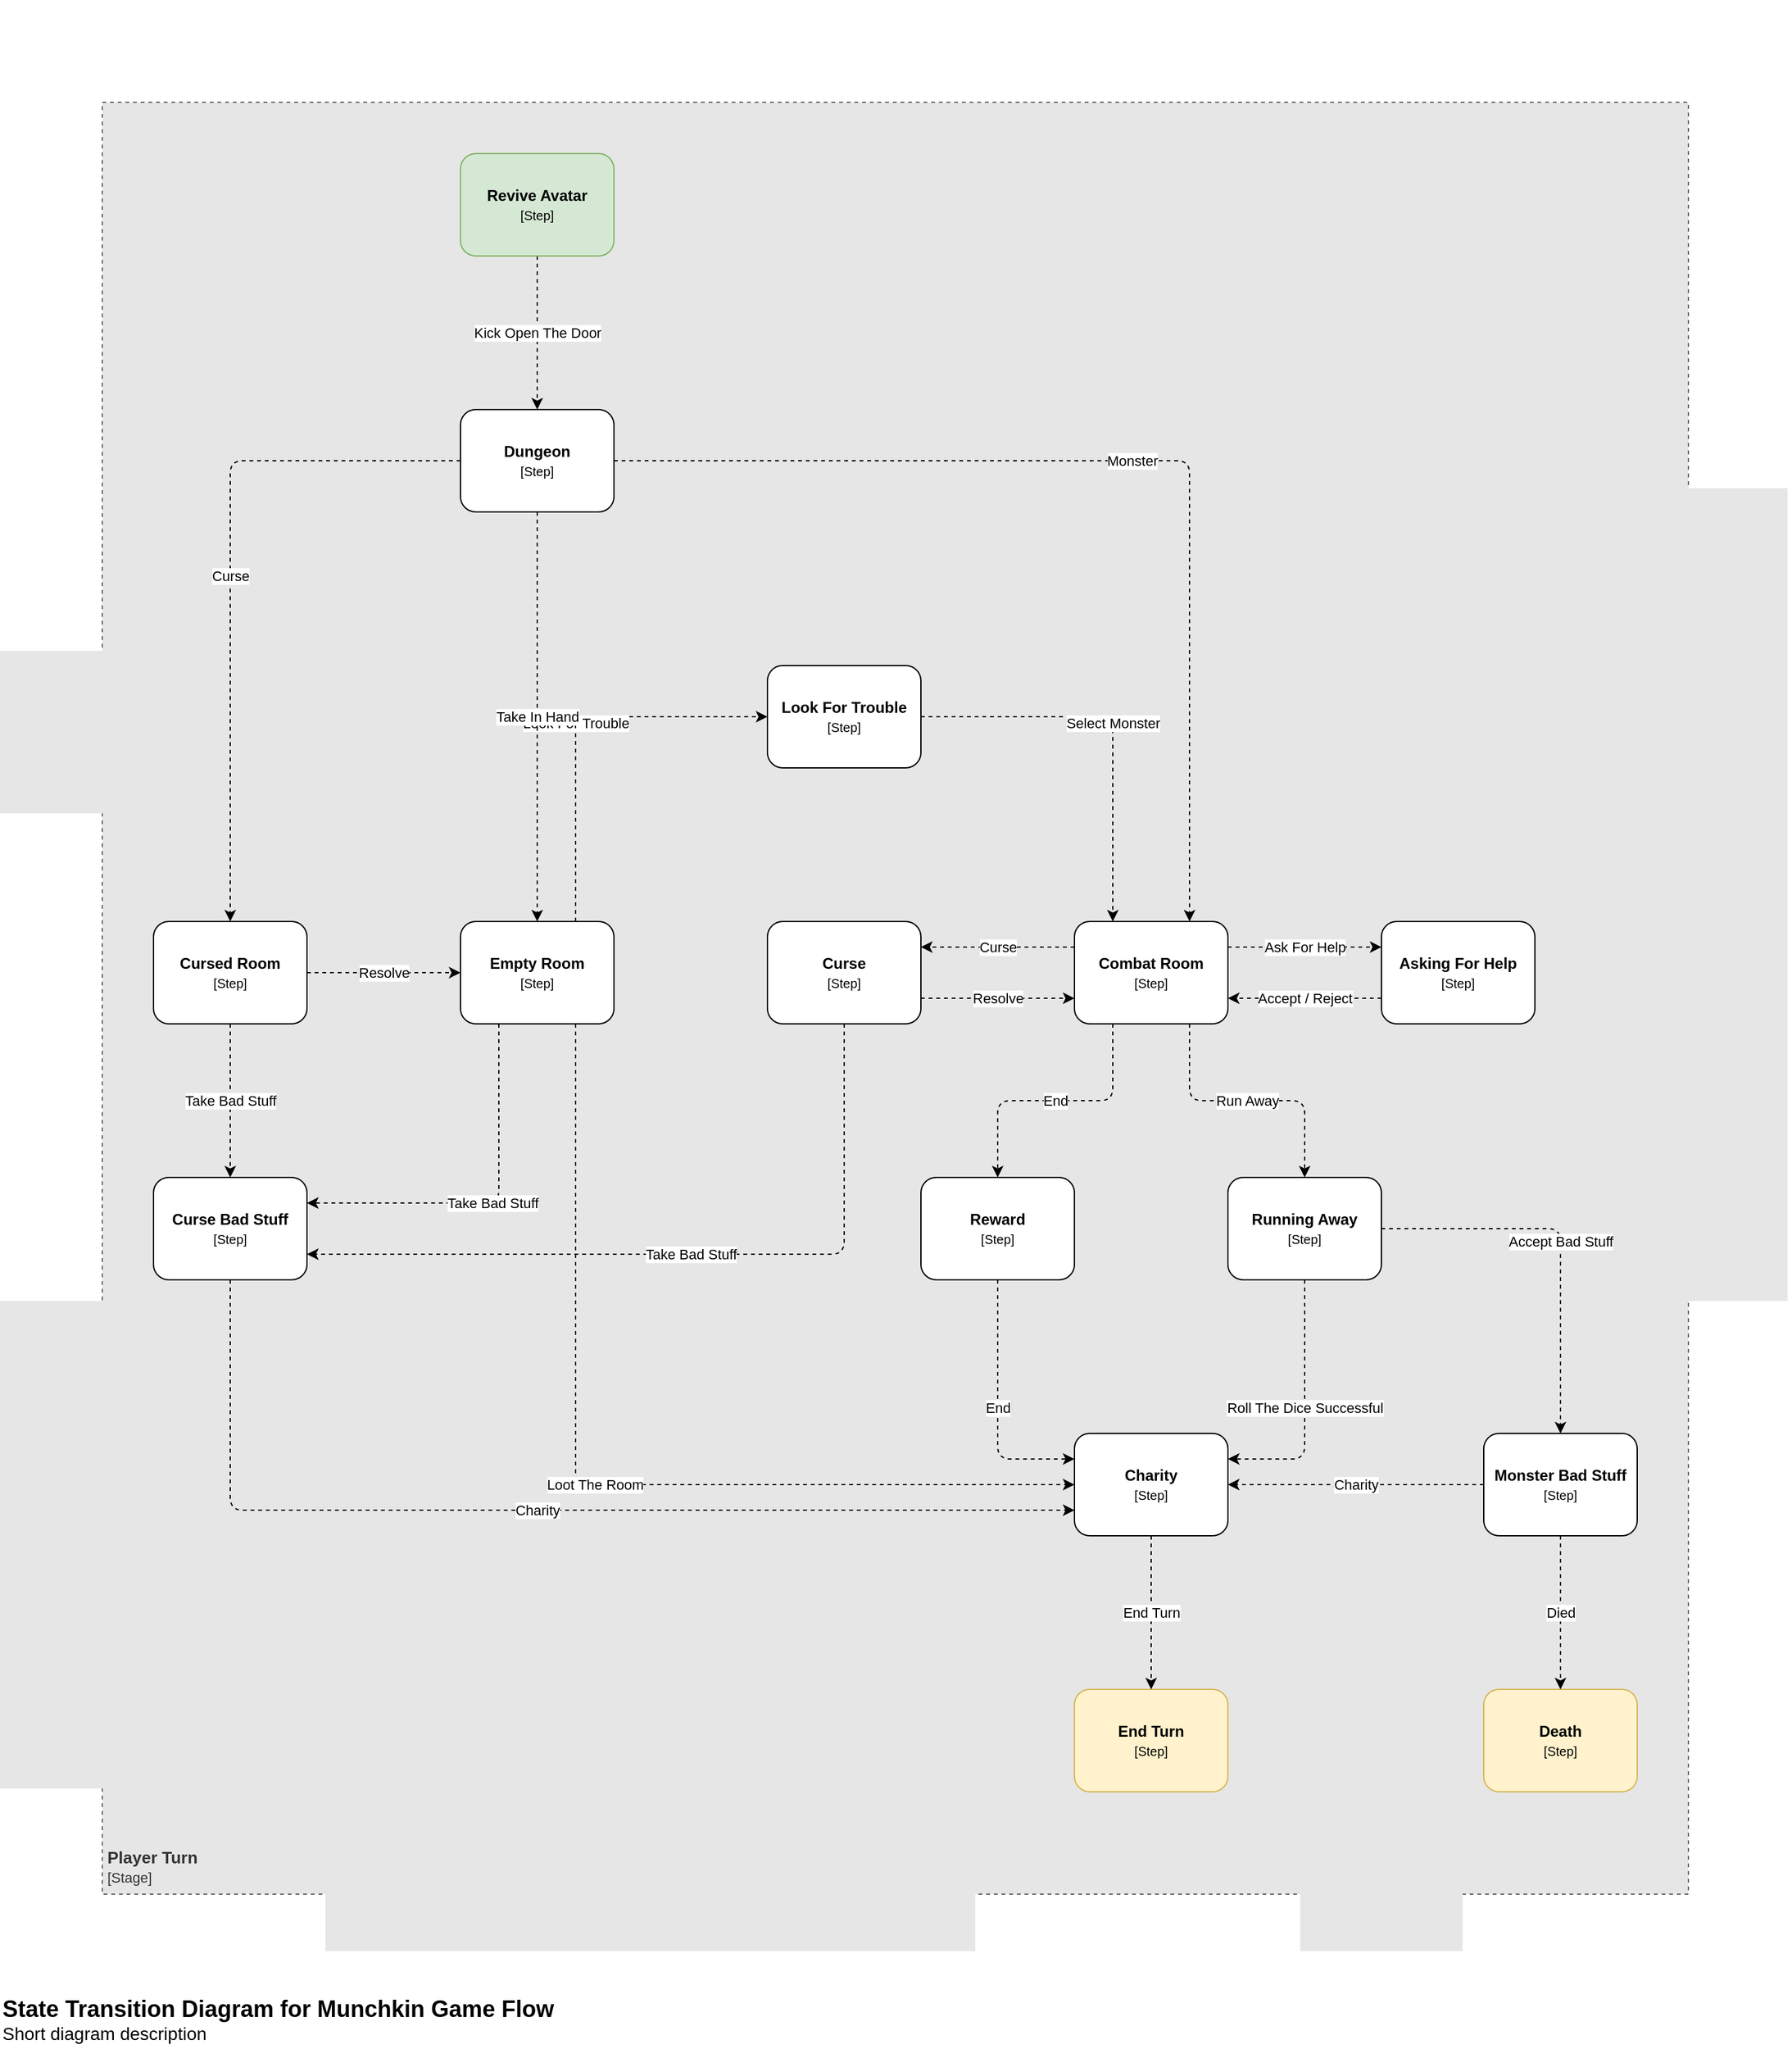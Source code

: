 <mxfile version="16.5.1" type="device" pages="3"><diagram name="component.state.player-turn" id="cXPYLvZfuLQ-jO-gukjY"><mxGraphModel dx="1422" dy="1433" grid="1" gridSize="10" guides="1" tooltips="1" connect="1" arrows="1" fold="1" page="0" pageScale="1" pageWidth="850" pageHeight="1100" math="0" shadow="0"><root><mxCell id="AWVqHF9RWZAU4xkhcVH8-0"/><mxCell id="AWVqHF9RWZAU4xkhcVH8-1" parent="AWVqHF9RWZAU4xkhcVH8-0"/><mxCell id="AWVqHF9RWZAU4xkhcVH8-2" value="&lt;b&gt;&lt;font style=&quot;font-size: 18px&quot;&gt;State Transition Diagram for Munchkin Game Flow&lt;/font&gt;&lt;/b&gt;&lt;br&gt;&lt;font style=&quot;font-size: 14px&quot;&gt;Short diagram description&lt;/font&gt;" style="rounded=0;whiteSpace=wrap;html=1;verticalAlign=bottom;align=left;strokeColor=none;fillColor=none;" parent="AWVqHF9RWZAU4xkhcVH8-1" vertex="1"><mxGeometry y="-280" width="1400" height="1600" as="geometry"/></mxCell><mxCell id="AWVqHF9RWZAU4xkhcVH8-3" value="&lt;b&gt;&lt;font style=&quot;font-size: 13px&quot;&gt;Player Turn&lt;/font&gt;&lt;/b&gt;&lt;br style=&quot;font-size: 12px&quot;&gt;&lt;font style=&quot;font-size: 11px&quot;&gt;[Stage]&lt;/font&gt;" style="rounded=0;whiteSpace=wrap;html=1;dashed=1;verticalAlign=bottom;align=left;fontSize=12;spacingBottom=4;spacingLeft=2;fillColor=#E6E6E6;fontColor=#333333;strokeColor=#666666;" parent="AWVqHF9RWZAU4xkhcVH8-1" vertex="1"><mxGeometry x="80" y="-200" width="1240" height="1400" as="geometry"/></mxCell><mxCell id="AWVqHF9RWZAU4xkhcVH8-4" value="Kick Open The Door" style="endArrow=classic;html=1;dashed=1;edgeStyle=orthogonalEdgeStyle;" parent="AWVqHF9RWZAU4xkhcVH8-1" source="AWVqHF9RWZAU4xkhcVH8-6" target="AWVqHF9RWZAU4xkhcVH8-5" edge="1"><mxGeometry width="50" height="50" relative="1" as="geometry"><mxPoint x="60" y="-40" as="sourcePoint"/><mxPoint x="130" y="-50" as="targetPoint"/></mxGeometry></mxCell><mxCell id="AWVqHF9RWZAU4xkhcVH8-5" value="&lt;b&gt;Dungeon&lt;br&gt;&lt;/b&gt;&lt;font style=&quot;font-size: 10px&quot;&gt;[Step]&lt;br&gt;&lt;/font&gt;" style="rounded=1;whiteSpace=wrap;html=1;align=center;" parent="AWVqHF9RWZAU4xkhcVH8-1" vertex="1"><mxGeometry x="360" y="40" width="120" height="80" as="geometry"/></mxCell><mxCell id="AWVqHF9RWZAU4xkhcVH8-6" value="&lt;b&gt;Revive Avatar&lt;br&gt;&lt;/b&gt;&lt;font style=&quot;font-size: 10px&quot;&gt;[Step]&lt;br&gt;&lt;/font&gt;" style="rounded=1;whiteSpace=wrap;html=1;align=center;fillColor=#d5e8d4;strokeColor=#82b366;" parent="AWVqHF9RWZAU4xkhcVH8-1" vertex="1"><mxGeometry x="360" y="-160" width="120" height="80" as="geometry"/></mxCell><mxCell id="AWVqHF9RWZAU4xkhcVH8-7" value="&lt;b&gt;Charity&lt;br&gt;&lt;/b&gt;&lt;font style=&quot;font-size: 10px&quot;&gt;[Step]&lt;br&gt;&lt;/font&gt;" style="rounded=1;whiteSpace=wrap;html=1;align=center;" parent="AWVqHF9RWZAU4xkhcVH8-1" vertex="1"><mxGeometry x="840" y="840" width="120" height="80" as="geometry"/></mxCell><mxCell id="AWVqHF9RWZAU4xkhcVH8-9" value="&lt;b&gt;Cursed Room&lt;br&gt;&lt;/b&gt;&lt;font style=&quot;font-size: 10px&quot;&gt;[Step]&lt;br&gt;&lt;/font&gt;" style="rounded=1;whiteSpace=wrap;html=1;align=center;" parent="AWVqHF9RWZAU4xkhcVH8-1" vertex="1"><mxGeometry x="120" y="440" width="120" height="80" as="geometry"/></mxCell><mxCell id="AWVqHF9RWZAU4xkhcVH8-11" value="Curse" style="endArrow=classic;html=1;dashed=1;edgeStyle=orthogonalEdgeStyle;exitX=0;exitY=0.5;exitDx=0;exitDy=0;" parent="AWVqHF9RWZAU4xkhcVH8-1" source="AWVqHF9RWZAU4xkhcVH8-5" target="AWVqHF9RWZAU4xkhcVH8-9" edge="1"><mxGeometry width="50" height="50" relative="1" as="geometry"><mxPoint x="160" y="280" as="sourcePoint"/><mxPoint x="740" y="250" as="targetPoint"/></mxGeometry></mxCell><mxCell id="AWVqHF9RWZAU4xkhcVH8-13" value="&lt;b&gt;Combat Room&lt;br&gt;&lt;/b&gt;&lt;font style=&quot;font-size: 10px&quot;&gt;[Step]&lt;br&gt;&lt;/font&gt;" style="rounded=1;whiteSpace=wrap;html=1;align=center;" parent="AWVqHF9RWZAU4xkhcVH8-1" vertex="1"><mxGeometry x="840" y="440" width="120" height="80" as="geometry"/></mxCell><mxCell id="AWVqHF9RWZAU4xkhcVH8-14" value="&lt;b&gt;Curse&lt;br&gt;&lt;/b&gt;&lt;font style=&quot;font-size: 10px&quot;&gt;[Step]&lt;br&gt;&lt;/font&gt;" style="rounded=1;whiteSpace=wrap;html=1;align=center;" parent="AWVqHF9RWZAU4xkhcVH8-1" vertex="1"><mxGeometry x="600" y="440" width="120" height="80" as="geometry"/></mxCell><mxCell id="AWVqHF9RWZAU4xkhcVH8-16" value="Look For Trouble" style="endArrow=classic;html=1;dashed=1;edgeStyle=orthogonalEdgeStyle;exitX=0.75;exitY=0;exitDx=0;exitDy=0;entryX=0;entryY=0.5;entryDx=0;entryDy=0;" parent="AWVqHF9RWZAU4xkhcVH8-1" source="AWVqHF9RWZAU4xkhcVH8-20" target="AWVqHF9RWZAU4xkhcVH8-25" edge="1"><mxGeometry width="50" height="50" relative="1" as="geometry"><mxPoint x="-60" y="160" as="sourcePoint"/><mxPoint x="-60" y="400" as="targetPoint"/></mxGeometry></mxCell><mxCell id="AWVqHF9RWZAU4xkhcVH8-17" value="End" style="endArrow=classic;html=1;dashed=1;edgeStyle=orthogonalEdgeStyle;exitX=0.25;exitY=1;exitDx=0;exitDy=0;" parent="AWVqHF9RWZAU4xkhcVH8-1" source="AWVqHF9RWZAU4xkhcVH8-13" target="Yfw0GV_FwTOtBfbygZ8k-1" edge="1"><mxGeometry width="50" height="50" relative="1" as="geometry"><mxPoint x="-740" y="720" as="sourcePoint"/><mxPoint x="-660" y="640" as="targetPoint"/></mxGeometry></mxCell><mxCell id="AWVqHF9RWZAU4xkhcVH8-18" value="&lt;b&gt;Running Away&lt;br&gt;&lt;/b&gt;&lt;font style=&quot;font-size: 10px&quot;&gt;[Step]&lt;br&gt;&lt;/font&gt;" style="rounded=1;whiteSpace=wrap;html=1;align=center;" parent="AWVqHF9RWZAU4xkhcVH8-1" vertex="1"><mxGeometry x="960" y="640" width="120" height="80" as="geometry"/></mxCell><mxCell id="AWVqHF9RWZAU4xkhcVH8-19" value="Roll The Dice Successful" style="endArrow=classic;html=1;dashed=1;edgeStyle=orthogonalEdgeStyle;entryX=1;entryY=0.25;entryDx=0;entryDy=0;exitX=0.5;exitY=1;exitDx=0;exitDy=0;" parent="AWVqHF9RWZAU4xkhcVH8-1" source="AWVqHF9RWZAU4xkhcVH8-18" target="AWVqHF9RWZAU4xkhcVH8-7" edge="1"><mxGeometry width="50" height="50" relative="1" as="geometry"><mxPoint x="-400" y="540" as="sourcePoint"/><mxPoint y="740" as="targetPoint"/></mxGeometry></mxCell><mxCell id="AWVqHF9RWZAU4xkhcVH8-20" value="&lt;b&gt;Empty Room&lt;br&gt;&lt;/b&gt;&lt;font style=&quot;font-size: 10px&quot;&gt;[Step]&lt;br&gt;&lt;/font&gt;" style="rounded=1;whiteSpace=wrap;html=1;align=center;" parent="AWVqHF9RWZAU4xkhcVH8-1" vertex="1"><mxGeometry x="360" y="440" width="120" height="80" as="geometry"/></mxCell><mxCell id="AWVqHF9RWZAU4xkhcVH8-21" value="Resolve" style="endArrow=classic;html=1;dashed=1;edgeStyle=orthogonalEdgeStyle;" parent="AWVqHF9RWZAU4xkhcVH8-1" source="AWVqHF9RWZAU4xkhcVH8-9" target="AWVqHF9RWZAU4xkhcVH8-20" edge="1"><mxGeometry width="50" height="50" relative="1" as="geometry"><mxPoint x="-330" y="530" as="sourcePoint"/><mxPoint x="280" y="480" as="targetPoint"/><mxPoint as="offset"/></mxGeometry></mxCell><mxCell id="AWVqHF9RWZAU4xkhcVH8-22" value="&lt;b&gt;Curse Bad Stuff&lt;br&gt;&lt;/b&gt;&lt;font style=&quot;font-size: 10px&quot;&gt;[Step]&lt;br&gt;&lt;/font&gt;" style="rounded=1;whiteSpace=wrap;html=1;align=center;" parent="AWVqHF9RWZAU4xkhcVH8-1" vertex="1"><mxGeometry x="120" y="640" width="120" height="80" as="geometry"/></mxCell><mxCell id="AWVqHF9RWZAU4xkhcVH8-23" value="&lt;b&gt;Death&lt;br&gt;&lt;/b&gt;&lt;font style=&quot;font-size: 10px&quot;&gt;[Step]&lt;br&gt;&lt;/font&gt;" style="rounded=1;whiteSpace=wrap;html=1;align=center;fillColor=#fff2cc;strokeColor=#d6b656;" parent="AWVqHF9RWZAU4xkhcVH8-1" vertex="1"><mxGeometry x="1160" y="1040" width="120" height="80" as="geometry"/></mxCell><mxCell id="AWVqHF9RWZAU4xkhcVH8-25" value="&lt;b&gt;Look For Trouble&lt;br&gt;&lt;/b&gt;&lt;font style=&quot;font-size: 10px&quot;&gt;[Step]&lt;br&gt;&lt;/font&gt;" style="rounded=1;whiteSpace=wrap;html=1;align=center;" parent="AWVqHF9RWZAU4xkhcVH8-1" vertex="1"><mxGeometry x="600" y="240" width="120" height="80" as="geometry"/></mxCell><mxCell id="AWVqHF9RWZAU4xkhcVH8-26" value="Take In Hand" style="endArrow=classic;html=1;dashed=1;edgeStyle=orthogonalEdgeStyle;" parent="AWVqHF9RWZAU4xkhcVH8-1" source="AWVqHF9RWZAU4xkhcVH8-5" target="AWVqHF9RWZAU4xkhcVH8-20" edge="1"><mxGeometry width="50" height="50" relative="1" as="geometry"><mxPoint x="90" y="290" as="sourcePoint"/><mxPoint x="-50" y="450" as="targetPoint"/></mxGeometry></mxCell><mxCell id="AWVqHF9RWZAU4xkhcVH8-27" value="Loot The Room" style="endArrow=classic;html=1;dashed=1;edgeStyle=orthogonalEdgeStyle;entryX=0;entryY=0.5;entryDx=0;entryDy=0;exitX=0.75;exitY=1;exitDx=0;exitDy=0;" parent="AWVqHF9RWZAU4xkhcVH8-1" source="AWVqHF9RWZAU4xkhcVH8-20" target="AWVqHF9RWZAU4xkhcVH8-7" edge="1"><mxGeometry width="50" height="50" relative="1" as="geometry"><mxPoint x="210" y="290" as="sourcePoint"/><mxPoint x="320" y="340" as="targetPoint"/></mxGeometry></mxCell><mxCell id="AWVqHF9RWZAU4xkhcVH8-28" value="Curse" style="endArrow=classic;html=1;dashed=1;edgeStyle=orthogonalEdgeStyle;exitX=0;exitY=0.25;exitDx=0;exitDy=0;entryX=1;entryY=0.25;entryDx=0;entryDy=0;" parent="AWVqHF9RWZAU4xkhcVH8-1" source="AWVqHF9RWZAU4xkhcVH8-13" target="AWVqHF9RWZAU4xkhcVH8-14" edge="1"><mxGeometry width="50" height="50" relative="1" as="geometry"><mxPoint x="410" y="440" as="sourcePoint"/><mxPoint x="540" y="520" as="targetPoint"/></mxGeometry></mxCell><mxCell id="AWVqHF9RWZAU4xkhcVH8-29" value="Resolve" style="endArrow=classic;html=1;dashed=1;edgeStyle=orthogonalEdgeStyle;exitX=1;exitY=0.75;exitDx=0;exitDy=0;entryX=0;entryY=0.75;entryDx=0;entryDy=0;" parent="AWVqHF9RWZAU4xkhcVH8-1" source="AWVqHF9RWZAU4xkhcVH8-14" target="AWVqHF9RWZAU4xkhcVH8-13" edge="1"><mxGeometry width="50" height="50" relative="1" as="geometry"><mxPoint x="910" y="790" as="sourcePoint"/><mxPoint x="830" y="630" as="targetPoint"/></mxGeometry></mxCell><mxCell id="AWVqHF9RWZAU4xkhcVH8-30" value="&lt;b&gt;Asking For Help&lt;br&gt;&lt;/b&gt;&lt;font style=&quot;font-size: 10px&quot;&gt;[Step]&lt;br&gt;&lt;/font&gt;" style="rounded=1;whiteSpace=wrap;html=1;align=center;" parent="AWVqHF9RWZAU4xkhcVH8-1" vertex="1"><mxGeometry x="1080" y="440" width="120" height="80" as="geometry"/></mxCell><mxCell id="AWVqHF9RWZAU4xkhcVH8-31" value="Ask For Help" style="endArrow=classic;html=1;dashed=1;edgeStyle=orthogonalEdgeStyle;entryX=0;entryY=0.25;entryDx=0;entryDy=0;exitX=1;exitY=0.25;exitDx=0;exitDy=0;" parent="AWVqHF9RWZAU4xkhcVH8-1" source="AWVqHF9RWZAU4xkhcVH8-13" target="AWVqHF9RWZAU4xkhcVH8-30" edge="1"><mxGeometry width="50" height="50" relative="1" as="geometry"><mxPoint x="580" y="640" as="sourcePoint"/><mxPoint x="830" y="610" as="targetPoint"/></mxGeometry></mxCell><mxCell id="AWVqHF9RWZAU4xkhcVH8-32" value="Accept / Reject" style="endArrow=classic;html=1;dashed=1;edgeStyle=orthogonalEdgeStyle;exitX=0;exitY=0.75;exitDx=0;exitDy=0;entryX=1;entryY=0.75;entryDx=0;entryDy=0;" parent="AWVqHF9RWZAU4xkhcVH8-1" source="AWVqHF9RWZAU4xkhcVH8-30" target="AWVqHF9RWZAU4xkhcVH8-13" edge="1"><mxGeometry width="50" height="50" relative="1" as="geometry"><mxPoint x="830" y="650" as="sourcePoint"/><mxPoint x="580" y="680" as="targetPoint"/></mxGeometry></mxCell><mxCell id="AWVqHF9RWZAU4xkhcVH8-33" value="Select Monster" style="endArrow=classic;html=1;dashed=1;edgeStyle=orthogonalEdgeStyle;entryX=0.25;entryY=0;entryDx=0;entryDy=0;" parent="AWVqHF9RWZAU4xkhcVH8-1" source="AWVqHF9RWZAU4xkhcVH8-25" target="AWVqHF9RWZAU4xkhcVH8-13" edge="1"><mxGeometry width="50" height="50" relative="1" as="geometry"><mxPoint x="410" y="440" as="sourcePoint"/><mxPoint x="540" y="520" as="targetPoint"/></mxGeometry></mxCell><mxCell id="AWVqHF9RWZAU4xkhcVH8-34" value="Run Away" style="endArrow=classic;html=1;dashed=1;edgeStyle=orthogonalEdgeStyle;exitX=0.75;exitY=1;exitDx=0;exitDy=0;" parent="AWVqHF9RWZAU4xkhcVH8-1" source="AWVqHF9RWZAU4xkhcVH8-13" target="AWVqHF9RWZAU4xkhcVH8-18" edge="1"><mxGeometry width="50" height="50" relative="1" as="geometry"><mxPoint x="530" y="940" as="sourcePoint"/><mxPoint x="210" y="850" as="targetPoint"/></mxGeometry></mxCell><mxCell id="AWVqHF9RWZAU4xkhcVH8-35" value="Accept Bad Stuff" style="endArrow=classic;html=1;dashed=1;edgeStyle=orthogonalEdgeStyle;" parent="AWVqHF9RWZAU4xkhcVH8-1" source="AWVqHF9RWZAU4xkhcVH8-18" target="seK0e9oVwojdFItJs6iv-0" edge="1"><mxGeometry width="50" height="50" relative="1" as="geometry"><mxPoint x="580" y="640" as="sourcePoint"/><mxPoint x="750" y="640" as="targetPoint"/><mxPoint as="offset"/></mxGeometry></mxCell><mxCell id="AWVqHF9RWZAU4xkhcVH8-36" value="Died" style="endArrow=classic;html=1;dashed=1;edgeStyle=orthogonalEdgeStyle;" parent="AWVqHF9RWZAU4xkhcVH8-1" source="seK0e9oVwojdFItJs6iv-0" target="AWVqHF9RWZAU4xkhcVH8-23" edge="1"><mxGeometry width="50" height="50" relative="1" as="geometry"><mxPoint x="580" y="850" as="sourcePoint"/><mxPoint x="770" y="850" as="targetPoint"/></mxGeometry></mxCell><mxCell id="AWVqHF9RWZAU4xkhcVH8-37" value="Take Bad Stuff" style="endArrow=classic;html=1;dashed=1;edgeStyle=orthogonalEdgeStyle;entryX=1;entryY=0.75;entryDx=0;entryDy=0;exitX=0.5;exitY=1;exitDx=0;exitDy=0;" parent="AWVqHF9RWZAU4xkhcVH8-1" source="AWVqHF9RWZAU4xkhcVH8-14" target="AWVqHF9RWZAU4xkhcVH8-22" edge="1"><mxGeometry width="50" height="50" relative="1" as="geometry"><mxPoint x="750" y="680" as="sourcePoint"/><mxPoint x="580" y="680" as="targetPoint"/></mxGeometry></mxCell><mxCell id="AWVqHF9RWZAU4xkhcVH8-38" value="Take Bad Stuff" style="endArrow=classic;html=1;dashed=1;edgeStyle=orthogonalEdgeStyle;" parent="AWVqHF9RWZAU4xkhcVH8-1" source="AWVqHF9RWZAU4xkhcVH8-9" target="AWVqHF9RWZAU4xkhcVH8-22" edge="1"><mxGeometry width="50" height="50" relative="1" as="geometry"><mxPoint x="810" y="700" as="sourcePoint"/><mxPoint x="-220" y="800" as="targetPoint"/></mxGeometry></mxCell><mxCell id="_f0GcWDzzWfcg86SFK2l-0" value="Monster" style="endArrow=classic;html=1;dashed=1;edgeStyle=orthogonalEdgeStyle;entryX=0.75;entryY=0;entryDx=0;entryDy=0;" parent="AWVqHF9RWZAU4xkhcVH8-1" source="AWVqHF9RWZAU4xkhcVH8-5" target="AWVqHF9RWZAU4xkhcVH8-13" edge="1"><mxGeometry width="50" height="50" relative="1" as="geometry"><mxPoint x="90" y="290" as="sourcePoint"/><mxPoint x="-50" y="450" as="targetPoint"/></mxGeometry></mxCell><mxCell id="seK0e9oVwojdFItJs6iv-0" value="&lt;b&gt;Monster Bad Stuff&lt;br&gt;&lt;/b&gt;&lt;font style=&quot;font-size: 10px&quot;&gt;[Step]&lt;br&gt;&lt;/font&gt;" style="rounded=1;whiteSpace=wrap;html=1;align=center;" parent="AWVqHF9RWZAU4xkhcVH8-1" vertex="1"><mxGeometry x="1160" y="840" width="120" height="80" as="geometry"/></mxCell><mxCell id="seK0e9oVwojdFItJs6iv-1" value="Take Bad Stuff" style="endArrow=classic;html=1;dashed=1;edgeStyle=orthogonalEdgeStyle;entryX=1;entryY=0.25;entryDx=0;entryDy=0;exitX=0.25;exitY=1;exitDx=0;exitDy=0;" parent="AWVqHF9RWZAU4xkhcVH8-1" source="AWVqHF9RWZAU4xkhcVH8-20" target="AWVqHF9RWZAU4xkhcVH8-22" edge="1"><mxGeometry width="50" height="50" relative="1" as="geometry"><mxPoint x="30" y="530" as="sourcePoint"/><mxPoint x="30" y="770" as="targetPoint"/></mxGeometry></mxCell><mxCell id="Yfw0GV_FwTOtBfbygZ8k-0" value="&lt;b&gt;End Turn&lt;br&gt;&lt;/b&gt;&lt;font style=&quot;font-size: 10px&quot;&gt;[Step]&lt;br&gt;&lt;/font&gt;" style="rounded=1;whiteSpace=wrap;html=1;align=center;fillColor=#fff2cc;strokeColor=#d6b656;" vertex="1" parent="AWVqHF9RWZAU4xkhcVH8-1"><mxGeometry x="840" y="1040" width="120" height="80" as="geometry"/></mxCell><mxCell id="Yfw0GV_FwTOtBfbygZ8k-1" value="&lt;b&gt;Reward&lt;br&gt;&lt;/b&gt;&lt;font style=&quot;font-size: 10px&quot;&gt;[Step]&lt;br&gt;&lt;/font&gt;" style="rounded=1;whiteSpace=wrap;html=1;align=center;" vertex="1" parent="AWVqHF9RWZAU4xkhcVH8-1"><mxGeometry x="720" y="640" width="120" height="80" as="geometry"/></mxCell><mxCell id="Yfw0GV_FwTOtBfbygZ8k-2" value="End" style="endArrow=classic;html=1;dashed=1;edgeStyle=orthogonalEdgeStyle;exitX=0.5;exitY=1;exitDx=0;exitDy=0;entryX=0;entryY=0.25;entryDx=0;entryDy=0;" edge="1" parent="AWVqHF9RWZAU4xkhcVH8-1" source="Yfw0GV_FwTOtBfbygZ8k-1" target="AWVqHF9RWZAU4xkhcVH8-7"><mxGeometry width="50" height="50" relative="1" as="geometry"><mxPoint x="850" y="470" as="sourcePoint"/><mxPoint x="730" y="470" as="targetPoint"/></mxGeometry></mxCell><mxCell id="Yfw0GV_FwTOtBfbygZ8k-3" value="End Turn" style="endArrow=classic;html=1;dashed=1;edgeStyle=orthogonalEdgeStyle;" edge="1" parent="AWVqHF9RWZAU4xkhcVH8-1" source="AWVqHF9RWZAU4xkhcVH8-7" target="Yfw0GV_FwTOtBfbygZ8k-0"><mxGeometry width="50" height="50" relative="1" as="geometry"><mxPoint x="860" y="480" as="sourcePoint"/><mxPoint x="740" y="480" as="targetPoint"/></mxGeometry></mxCell><mxCell id="Yfw0GV_FwTOtBfbygZ8k-4" value="Charity" style="endArrow=classic;html=1;dashed=1;edgeStyle=orthogonalEdgeStyle;entryX=1;entryY=0.5;entryDx=0;entryDy=0;" edge="1" parent="AWVqHF9RWZAU4xkhcVH8-1" source="seK0e9oVwojdFItJs6iv-0" target="AWVqHF9RWZAU4xkhcVH8-7"><mxGeometry width="50" height="50" relative="1" as="geometry"><mxPoint x="1090" y="690.059" as="sourcePoint"/><mxPoint x="1230" y="810" as="targetPoint"/><mxPoint as="offset"/></mxGeometry></mxCell><mxCell id="Yfw0GV_FwTOtBfbygZ8k-10" value="Charity" style="endArrow=classic;html=1;dashed=1;edgeStyle=orthogonalEdgeStyle;entryX=0;entryY=0.75;entryDx=0;entryDy=0;exitX=0.5;exitY=1;exitDx=0;exitDy=0;" edge="1" parent="AWVqHF9RWZAU4xkhcVH8-1" source="AWVqHF9RWZAU4xkhcVH8-22" target="AWVqHF9RWZAU4xkhcVH8-7"><mxGeometry width="50" height="50" relative="1" as="geometry"><mxPoint x="1170" y="890" as="sourcePoint"/><mxPoint x="970" y="890" as="targetPoint"/><mxPoint as="offset"/></mxGeometry></mxCell></root></mxGraphModel></diagram><diagram id="Im3VR3nN-qH2-dpA85Vk" name="orleans.grains.communication"><mxGraphModel dx="1849" dy="844" grid="1" gridSize="10" guides="1" tooltips="1" connect="1" arrows="1" fold="1" page="0" pageScale="1" pageWidth="850" pageHeight="1100" math="0" shadow="0"><root><mxCell id="dSNGn81zlRnS_wXbjvsk-0"/><mxCell id="dSNGn81zlRnS_wXbjvsk-1" parent="dSNGn81zlRnS_wXbjvsk-0"/><mxCell id="dSNGn81zlRnS_wXbjvsk-22" value="&lt;b&gt;&lt;font style=&quot;font-size: 18px&quot;&gt;Relationship Diagram for Munchkin Entity Grains&lt;/font&gt;&lt;/b&gt;&lt;br&gt;&lt;font style=&quot;font-size: 14px&quot;&gt;Short diagram description&lt;/font&gt;" style="rounded=0;whiteSpace=wrap;html=1;verticalAlign=bottom;align=left;strokeColor=none;" parent="dSNGn81zlRnS_wXbjvsk-1" vertex="1"><mxGeometry x="-80" y="240" width="1080" height="1000" as="geometry"/></mxCell><mxCell id="dSNGn81zlRnS_wXbjvsk-2" value="&lt;b&gt;Table&lt;br&gt;&lt;/b&gt;&lt;font style=&quot;font-size: 10px&quot;&gt;[Component: IGran]&lt;br&gt;&lt;/font&gt;" style="rounded=1;whiteSpace=wrap;html=1;fillColor=#0050ef;strokeColor=#001DBC;fontColor=#ffffff;align=center;" parent="dSNGn81zlRnS_wXbjvsk-1" vertex="1"><mxGeometry x="400" y="640" width="120" height="80" as="geometry"/></mxCell><mxCell id="dSNGn81zlRnS_wXbjvsk-3" value="&lt;b&gt;Card&lt;br&gt;&lt;/b&gt;&lt;font style=&quot;font-size: 10px&quot;&gt;[Component: IGran]&lt;br&gt;&lt;/font&gt;" style="rounded=1;whiteSpace=wrap;html=1;fillColor=#0050ef;strokeColor=#001DBC;fontColor=#ffffff;align=center;" parent="dSNGn81zlRnS_wXbjvsk-1" vertex="1"><mxGeometry x="200" y="1040" width="120" height="80" as="geometry"/></mxCell><mxCell id="dSNGn81zlRnS_wXbjvsk-4" value="&lt;b&gt;Player&lt;br&gt;&lt;/b&gt;&lt;font style=&quot;font-size: 10px&quot;&gt;[Component: IGran]&lt;br&gt;&lt;/font&gt;" style="rounded=1;whiteSpace=wrap;html=1;fillColor=#0050ef;strokeColor=#001DBC;fontColor=#ffffff;align=center;" parent="dSNGn81zlRnS_wXbjvsk-1" vertex="1"><mxGeometry x="600" y="1040" width="120" height="80" as="geometry"/></mxCell><mxCell id="dSNGn81zlRnS_wXbjvsk-6" value="Call&lt;br&gt;&lt;font style=&quot;font-size: 10px&quot;&gt;[Network]&lt;/font&gt;" style="endArrow=classic;html=1;edgeStyle=orthogonalEdgeStyle;entryX=0;entryY=0.75;entryDx=0;entryDy=0;exitX=0.5;exitY=0;exitDx=0;exitDy=0;" parent="dSNGn81zlRnS_wXbjvsk-1" source="dSNGn81zlRnS_wXbjvsk-3" target="dSNGn81zlRnS_wXbjvsk-2" edge="1"><mxGeometry width="50" height="50" relative="1" as="geometry"><mxPoint x="180" y="830" as="sourcePoint"/><mxPoint x="260" y="750" as="targetPoint"/></mxGeometry></mxCell><mxCell id="dSNGn81zlRnS_wXbjvsk-7" value="Call&lt;br&gt;&lt;font style=&quot;font-size: 10px&quot;&gt;[Network]&lt;/font&gt;" style="endArrow=classic;html=1;edgeStyle=orthogonalEdgeStyle;exitX=0.5;exitY=0;exitDx=0;exitDy=0;entryX=1;entryY=0.75;entryDx=0;entryDy=0;" parent="dSNGn81zlRnS_wXbjvsk-1" source="dSNGn81zlRnS_wXbjvsk-4" target="dSNGn81zlRnS_wXbjvsk-2" edge="1"><mxGeometry width="50" height="50" relative="1" as="geometry"><mxPoint x="450" y="570" as="sourcePoint"/><mxPoint x="490" y="720" as="targetPoint"/></mxGeometry></mxCell><mxCell id="dSNGn81zlRnS_wXbjvsk-8" value="&lt;b&gt;Dungeon&lt;br&gt;&lt;/b&gt;&lt;font style=&quot;font-size: 10px&quot;&gt;[Component: IGran]&lt;br&gt;&lt;/font&gt;" style="rounded=1;whiteSpace=wrap;html=1;fillColor=#0050ef;strokeColor=#001DBC;fontColor=#ffffff;align=center;" parent="dSNGn81zlRnS_wXbjvsk-1" vertex="1"><mxGeometry x="400" y="840" width="120" height="80" as="geometry"/></mxCell><mxCell id="dSNGn81zlRnS_wXbjvsk-9" value="Use&lt;br&gt;&lt;font style=&quot;font-size: 10px&quot;&gt;[Reference]&lt;/font&gt;" style="endArrow=classic;html=1;dashed=1;edgeStyle=orthogonalEdgeStyle;" parent="dSNGn81zlRnS_wXbjvsk-1" source="dSNGn81zlRnS_wXbjvsk-2" target="dSNGn81zlRnS_wXbjvsk-8" edge="1"><mxGeometry width="50" height="50" relative="1" as="geometry"><mxPoint x="470" y="620" as="sourcePoint"/><mxPoint x="550" y="540" as="targetPoint"/></mxGeometry></mxCell><mxCell id="dSNGn81zlRnS_wXbjvsk-13" value="&lt;b&gt;Stage&lt;br&gt;&lt;/b&gt;&lt;font style=&quot;font-size: 10px&quot;&gt;[Component: IGran]&lt;br&gt;&lt;/font&gt;" style="rounded=1;whiteSpace=wrap;html=1;fillColor=#0050ef;strokeColor=#001DBC;fontColor=#ffffff;align=center;" parent="dSNGn81zlRnS_wXbjvsk-1" vertex="1"><mxGeometry x="600" y="480" width="120" height="80" as="geometry"/></mxCell><mxCell id="dSNGn81zlRnS_wXbjvsk-16" value="&lt;b&gt;Game Engine&lt;br&gt;&lt;/b&gt;&lt;font style=&quot;font-size: 10px&quot;&gt;[Component: IGran]&lt;br&gt;&lt;/font&gt;" style="rounded=1;whiteSpace=wrap;html=1;fillColor=#0050ef;strokeColor=#001DBC;fontColor=#ffffff;align=center;" parent="dSNGn81zlRnS_wXbjvsk-1" vertex="1"><mxGeometry x="800" y="320" width="120" height="80" as="geometry"/></mxCell><mxCell id="dSNGn81zlRnS_wXbjvsk-19" value="Call&lt;br&gt;&lt;font style=&quot;font-size: 10px&quot;&gt;[Network]&lt;/font&gt;" style="endArrow=classic;html=1;edgeStyle=orthogonalEdgeStyle;entryX=1;entryY=0.5;entryDx=0;entryDy=0;exitX=0.5;exitY=1;exitDx=0;exitDy=0;" parent="dSNGn81zlRnS_wXbjvsk-1" source="dSNGn81zlRnS_wXbjvsk-16" target="dSNGn81zlRnS_wXbjvsk-13" edge="1"><mxGeometry width="50" height="50" relative="1" as="geometry"><mxPoint x="810" y="620" as="sourcePoint"/><mxPoint x="890" y="540" as="targetPoint"/></mxGeometry></mxCell><mxCell id="dSNGn81zlRnS_wXbjvsk-20" value="Call&lt;br&gt;&lt;font style=&quot;font-size: 10px&quot;&gt;[Network]&lt;/font&gt;" style="endArrow=classic;html=1;edgeStyle=orthogonalEdgeStyle;exitX=0;exitY=0.5;exitDx=0;exitDy=0;entryX=0.75;entryY=0;entryDx=0;entryDy=0;" parent="dSNGn81zlRnS_wXbjvsk-1" source="dSNGn81zlRnS_wXbjvsk-13" target="dSNGn81zlRnS_wXbjvsk-2" edge="1"><mxGeometry width="50" height="50" relative="1" as="geometry"><mxPoint x="680" y="490" as="sourcePoint"/><mxPoint x="760" y="410" as="targetPoint"/></mxGeometry></mxCell><mxCell id="dSNGn81zlRnS_wXbjvsk-21" value="Use&lt;br&gt;&lt;font style=&quot;font-size: 10px&quot;&gt;[Reference]&lt;/font&gt;" style="endArrow=classic;html=1;dashed=1;edgeStyle=orthogonalEdgeStyle;entryX=0.5;entryY=0;entryDx=0;entryDy=0;" parent="dSNGn81zlRnS_wXbjvsk-1" source="dSNGn81zlRnS_wXbjvsk-16" target="dSNGn81zlRnS_wXbjvsk-2" edge="1"><mxGeometry width="50" height="50" relative="1" as="geometry"><mxPoint x="750" y="590" as="sourcePoint"/><mxPoint x="830" y="510" as="targetPoint"/></mxGeometry></mxCell><mxCell id="4Hfikv-UBA2A7VXjmOVy-0" value="Call&lt;br&gt;&lt;font style=&quot;font-size: 10px&quot;&gt;[Network]&lt;/font&gt;" style="endArrow=classic;html=1;edgeStyle=orthogonalEdgeStyle;exitX=0.75;exitY=0;exitDx=0;exitDy=0;entryX=0;entryY=0.5;entryDx=0;entryDy=0;" parent="dSNGn81zlRnS_wXbjvsk-1" source="dSNGn81zlRnS_wXbjvsk-3" target="dSNGn81zlRnS_wXbjvsk-8" edge="1"><mxGeometry width="50" height="50" relative="1" as="geometry"><mxPoint x="-10" y="690" as="sourcePoint"/><mxPoint x="70" y="610" as="targetPoint"/></mxGeometry></mxCell><mxCell id="s6ow46q0DoFCibo5CEGo-0" value="Use&lt;br&gt;&lt;font style=&quot;font-size: 10px&quot;&gt;[Reference]&lt;/font&gt;" style="endArrow=classic;html=1;dashed=1;edgeStyle=orthogonalEdgeStyle;exitX=1;exitY=0.25;exitDx=0;exitDy=0;entryX=0.5;entryY=0;entryDx=0;entryDy=0;" parent="dSNGn81zlRnS_wXbjvsk-1" source="dSNGn81zlRnS_wXbjvsk-2" target="s6ow46q0DoFCibo5CEGo-6" edge="1"><mxGeometry width="50" height="50" relative="1" as="geometry"><mxPoint x="530" y="730" as="sourcePoint"/><mxPoint x="330" y="730" as="targetPoint"/></mxGeometry></mxCell><mxCell id="s6ow46q0DoFCibo5CEGo-1" value="Use&lt;br&gt;&lt;font style=&quot;font-size: 10px&quot;&gt;[Reference]&lt;/font&gt;" style="endArrow=classic;html=1;dashed=1;edgeStyle=orthogonalEdgeStyle;entryX=0.5;entryY=0;entryDx=0;entryDy=0;exitX=0;exitY=0.25;exitDx=0;exitDy=0;" parent="dSNGn81zlRnS_wXbjvsk-1" source="dSNGn81zlRnS_wXbjvsk-2" target="s6ow46q0DoFCibo5CEGo-2" edge="1"><mxGeometry width="50" height="50" relative="1" as="geometry"><mxPoint x="460" y="900" as="sourcePoint"/><mxPoint x="260" y="900" as="targetPoint"/></mxGeometry></mxCell><mxCell id="s6ow46q0DoFCibo5CEGo-2" value="&lt;b&gt;Card Deck&lt;br&gt;&lt;/b&gt;&lt;font style=&quot;font-size: 10px&quot;&gt;[Component: IGran]&lt;br&gt;&lt;/font&gt;" style="rounded=1;whiteSpace=wrap;html=1;fillColor=#0050ef;strokeColor=#001DBC;fontColor=#ffffff;align=center;" parent="dSNGn81zlRnS_wXbjvsk-1" vertex="1"><mxGeometry y="840" width="120" height="80" as="geometry"/></mxCell><mxCell id="s6ow46q0DoFCibo5CEGo-3" value="Use&lt;br&gt;&lt;font style=&quot;font-size: 10px&quot;&gt;[Reference]&lt;/font&gt;" style="endArrow=classic;html=1;dashed=1;edgeStyle=orthogonalEdgeStyle;entryX=0;entryY=0.5;entryDx=0;entryDy=0;exitX=0.5;exitY=1;exitDx=0;exitDy=0;" parent="dSNGn81zlRnS_wXbjvsk-1" source="s6ow46q0DoFCibo5CEGo-2" target="dSNGn81zlRnS_wXbjvsk-3" edge="1"><mxGeometry width="50" height="50" relative="1" as="geometry"><mxPoint x="450" y="710" as="sourcePoint"/><mxPoint x="320" y="760" as="targetPoint"/></mxGeometry></mxCell><mxCell id="s6ow46q0DoFCibo5CEGo-6" value="&lt;b&gt;Player Collection&lt;br&gt;&lt;/b&gt;&lt;font style=&quot;font-size: 10px&quot;&gt;[Component: IGran]&lt;br&gt;&lt;/font&gt;" style="rounded=1;whiteSpace=wrap;html=1;fillColor=#0050ef;strokeColor=#001DBC;fontColor=#ffffff;align=center;" parent="dSNGn81zlRnS_wXbjvsk-1" vertex="1"><mxGeometry x="800" y="840" width="120" height="80" as="geometry"/></mxCell><mxCell id="s6ow46q0DoFCibo5CEGo-7" value="Use&lt;br&gt;&lt;font style=&quot;font-size: 10px&quot;&gt;[Reference]&lt;/font&gt;" style="endArrow=classic;html=1;dashed=1;edgeStyle=orthogonalEdgeStyle;entryX=1;entryY=0.5;entryDx=0;entryDy=0;exitX=0.5;exitY=1;exitDx=0;exitDy=0;" parent="dSNGn81zlRnS_wXbjvsk-1" source="s6ow46q0DoFCibo5CEGo-6" target="dSNGn81zlRnS_wXbjvsk-4" edge="1"><mxGeometry width="50" height="50" relative="1" as="geometry"><mxPoint x="350" y="930" as="sourcePoint"/><mxPoint x="490" y="1030" as="targetPoint"/></mxGeometry></mxCell><mxCell id="s6ow46q0DoFCibo5CEGo-8" value="Call&lt;br&gt;&lt;font style=&quot;font-size: 10px&quot;&gt;[Network]&lt;/font&gt;" style="endArrow=classic;html=1;edgeStyle=orthogonalEdgeStyle;entryX=1;entryY=0.5;entryDx=0;entryDy=0;exitX=0.25;exitY=0;exitDx=0;exitDy=0;" parent="dSNGn81zlRnS_wXbjvsk-1" source="dSNGn81zlRnS_wXbjvsk-4" target="dSNGn81zlRnS_wXbjvsk-8" edge="1"><mxGeometry width="50" height="50" relative="1" as="geometry"><mxPoint x="610" y="1070" as="sourcePoint"/><mxPoint x="500" y="770" as="targetPoint"/></mxGeometry></mxCell><mxCell id="s6ow46q0DoFCibo5CEGo-10" value="Call&lt;br&gt;&lt;font style=&quot;font-size: 10px&quot;&gt;[Network]&lt;/font&gt;" style="endArrow=classic;html=1;edgeStyle=orthogonalEdgeStyle;entryX=0;entryY=0.25;entryDx=0;entryDy=0;exitX=1;exitY=0.25;exitDx=0;exitDy=0;" parent="dSNGn81zlRnS_wXbjvsk-1" source="dSNGn81zlRnS_wXbjvsk-3" target="dSNGn81zlRnS_wXbjvsk-4" edge="1"><mxGeometry width="50" height="50" relative="1" as="geometry"><mxPoint x="270" y="1050" as="sourcePoint"/><mxPoint x="410" y="710" as="targetPoint"/></mxGeometry></mxCell><mxCell id="s6ow46q0DoFCibo5CEGo-11" value="Call&lt;br&gt;&lt;font style=&quot;font-size: 10px&quot;&gt;[Network]&lt;/font&gt;" style="endArrow=classic;html=1;edgeStyle=orthogonalEdgeStyle;entryX=1;entryY=0.75;entryDx=0;entryDy=0;exitX=0;exitY=0.75;exitDx=0;exitDy=0;" parent="dSNGn81zlRnS_wXbjvsk-1" source="dSNGn81zlRnS_wXbjvsk-4" target="dSNGn81zlRnS_wXbjvsk-3" edge="1"><mxGeometry width="50" height="50" relative="1" as="geometry"><mxPoint x="410" y="1300" as="sourcePoint"/><mxPoint x="610" y="1070" as="targetPoint"/></mxGeometry></mxCell></root></mxGraphModel></diagram><diagram id="9XI5N7UPUt5lytTSLQpK" name="component.request-sink"><mxGraphModel dx="1342" dy="844" grid="1" gridSize="10" guides="1" tooltips="1" connect="1" arrows="1" fold="1" page="0" pageScale="1" pageWidth="850" pageHeight="1100" math="0" shadow="0"><root><mxCell id="dLhFZ0z70TnNjhkAtN2m-0"/><mxCell id="dLhFZ0z70TnNjhkAtN2m-1" parent="dLhFZ0z70TnNjhkAtN2m-0"/><mxCell id="-NLURU0mRCI0-AmfmzRN-3" value="User Interface" style="rounded=1;whiteSpace=wrap;html=1;verticalAlign=bottom;dashed=1;" parent="dLhFZ0z70TnNjhkAtN2m-1" vertex="1"><mxGeometry x="250" y="380" width="260" height="310" as="geometry"/></mxCell><mxCell id="dLhFZ0z70TnNjhkAtN2m-2" value="Source" style="rounded=1;whiteSpace=wrap;html=1;verticalAlign=top;dashed=1;" parent="dLhFZ0z70TnNjhkAtN2m-1" vertex="1"><mxGeometry x="280" y="280" width="200" height="90" as="geometry"/></mxCell><mxCell id="dLhFZ0z70TnNjhkAtN2m-3" value="Request Handler" style="rounded=1;whiteSpace=wrap;html=1;verticalAlign=bottom;dashed=1;" parent="dLhFZ0z70TnNjhkAtN2m-1" vertex="1"><mxGeometry x="270" y="390" width="220" height="270" as="geometry"/></mxCell><mxCell id="dLhFZ0z70TnNjhkAtN2m-4" value="Response&amp;lt;T&amp;gt;" style="rounded=1;whiteSpace=wrap;html=1;dashed=1;verticalAlign=middle;" parent="dLhFZ0z70TnNjhkAtN2m-1" vertex="1"><mxGeometry x="290" y="310" width="180" height="160" as="geometry"/></mxCell><mxCell id="CggYr2z8cueNc_YofEaQ-0" value="Task" style="rounded=1;whiteSpace=wrap;html=1;dashed=1;verticalAlign=middle;" parent="dLhFZ0z70TnNjhkAtN2m-1" vertex="1"><mxGeometry x="300" y="320" width="160" height="40" as="geometry"/></mxCell><mxCell id="-NLURU0mRCI0-AmfmzRN-2" value="Dynamic Action" style="rounded=1;whiteSpace=wrap;html=1;verticalAlign=bottom;dashed=1;" parent="dLhFZ0z70TnNjhkAtN2m-1" vertex="1"><mxGeometry x="290" y="480" width="180" height="150" as="geometry"/></mxCell><mxCell id="dLhFZ0z70TnNjhkAtN2m-7" value="TaskCompletionSource" style="rounded=1;whiteSpace=wrap;html=1;dashed=1;verticalAlign=middle;" parent="dLhFZ0z70TnNjhkAtN2m-1" vertex="1"><mxGeometry x="300" y="420" width="160" height="100" as="geometry"/></mxCell></root></mxGraphModel></diagram></mxfile>
